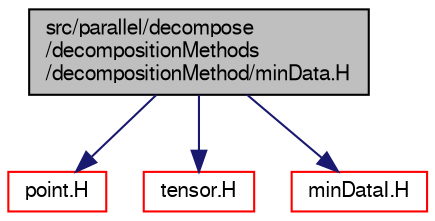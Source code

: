 digraph "src/parallel/decompose/decompositionMethods/decompositionMethod/minData.H"
{
  bgcolor="transparent";
  edge [fontname="FreeSans",fontsize="10",labelfontname="FreeSans",labelfontsize="10"];
  node [fontname="FreeSans",fontsize="10",shape=record];
  Node0 [label="src/parallel/decompose\l/decompositionMethods\l/decompositionMethod/minData.H",height=0.2,width=0.4,color="black", fillcolor="grey75", style="filled", fontcolor="black"];
  Node0 -> Node1 [color="midnightblue",fontsize="10",style="solid",fontname="FreeSans"];
  Node1 [label="point.H",height=0.2,width=0.4,color="red",URL="$a12059.html"];
  Node0 -> Node47 [color="midnightblue",fontsize="10",style="solid",fontname="FreeSans"];
  Node47 [label="tensor.H",height=0.2,width=0.4,color="red",URL="$a12755.html"];
  Node0 -> Node56 [color="midnightblue",fontsize="10",style="solid",fontname="FreeSans"];
  Node56 [label="minDataI.H",height=0.2,width=0.4,color="red",URL="$a12989.html"];
}
